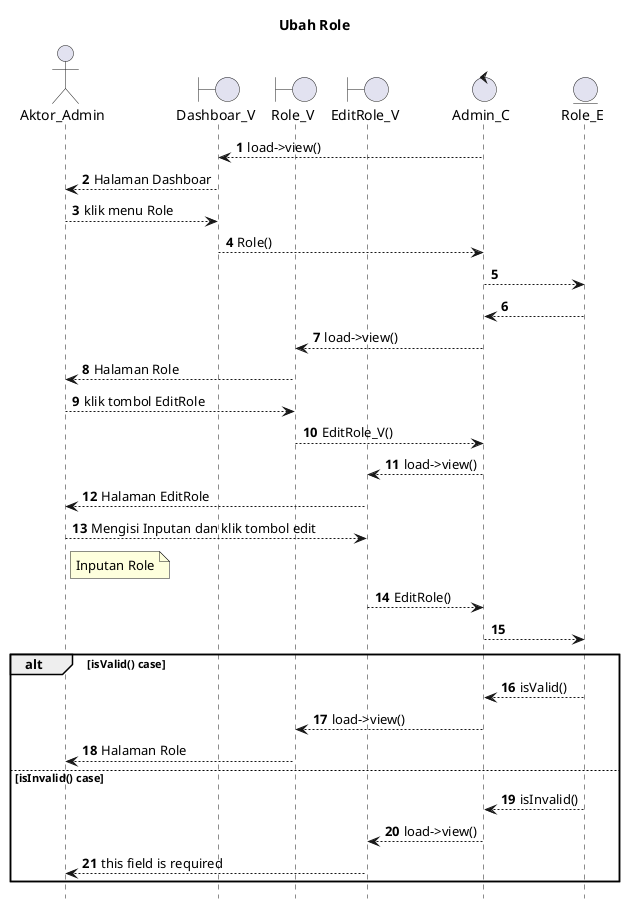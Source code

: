 @startuml

autonumber
hide footbox
title Ubah Role

Actor Aktor_Admin
boundary Dashboar_V
boundary Role_V
boundary EditRole_V
control Admin_C
Entity Role_E

Admin_C --> Dashboar_V: load->view()
Dashboar_V --> Aktor_Admin: Halaman Dashboar
Aktor_Admin --> Dashboar_V: klik menu Role
Dashboar_V --> Admin_C: Role()
Admin_C --> Role_E:
    
    Role_E --> Admin_C:
    Admin_C --> Role_V: load->view()
    Role_V --> Aktor_Admin: Halaman Role

Aktor_Admin --> Role_V: klik tombol EditRole
Role_V --> Admin_C: EditRole_V()
Admin_C --> EditRole_V: load->view()
EditRole_V --> Aktor_Admin: Halaman EditRole

Aktor_Admin --> EditRole_V: Mengisi Inputan dan klik tombol edit
    note right of Aktor_Admin
        Inputan Role
            end note
EditRole_V --> Admin_C: EditRole()
Admin_C --> Role_E:

alt isValid() case
    
    Role_E --> Admin_C: isValid()
    Admin_C --> Role_V: load->view()
    Role_V --> Aktor_Admin: Halaman Role

else isInvalid() case
    
    Role_E --> Admin_C: isInvalid()
    Admin_C --> EditRole_V: load->view()
    EditRole_V --> Aktor_Admin: this field is required
end


@enduml